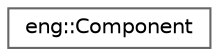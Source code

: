 digraph "Graphical Class Hierarchy"
{
 // LATEX_PDF_SIZE
  bgcolor="transparent";
  edge [fontname=Helvetica,fontsize=10,labelfontname=Helvetica,labelfontsize=10];
  node [fontname=Helvetica,fontsize=10,shape=box,height=0.2,width=0.4];
  rankdir="LR";
  Node0 [label="eng::Component",height=0.2,width=0.4,color="grey40", fillcolor="white", style="filled",URL="$classeng_1_1_component.html",tooltip="An engine's component."];
}
